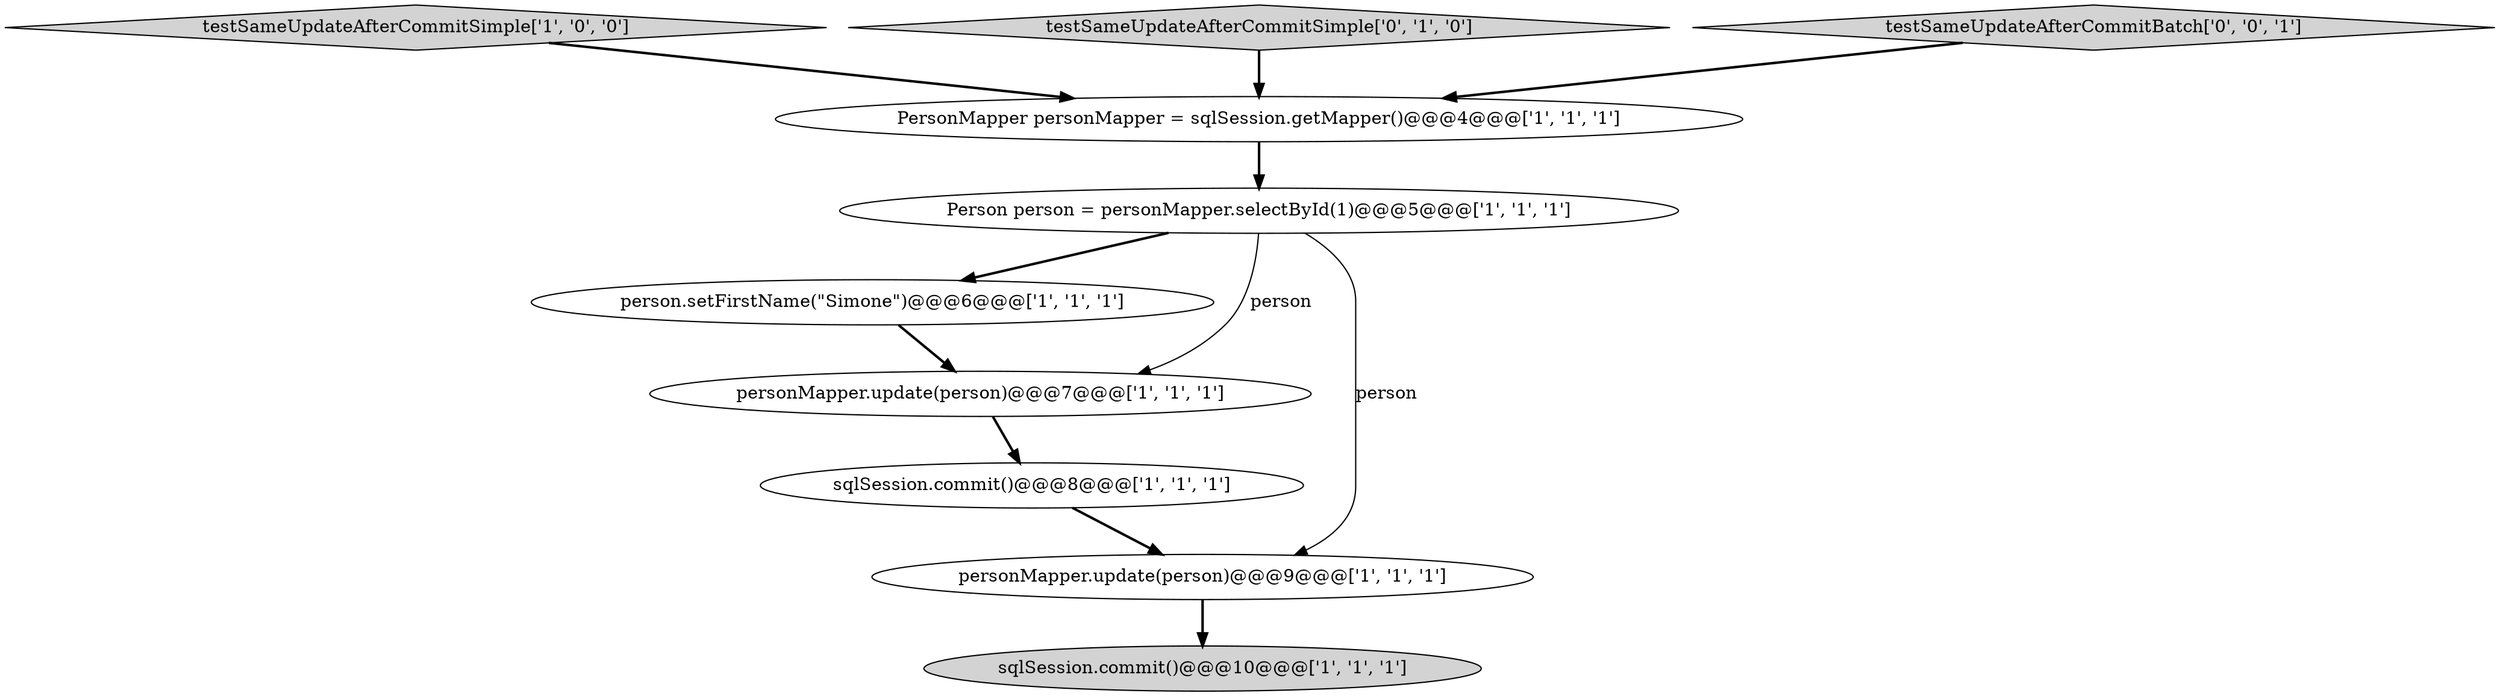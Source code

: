 digraph {
7 [style = filled, label = "Person person = personMapper.selectById(1)@@@5@@@['1', '1', '1']", fillcolor = white, shape = ellipse image = "AAA0AAABBB1BBB"];
4 [style = filled, label = "sqlSession.commit()@@@8@@@['1', '1', '1']", fillcolor = white, shape = ellipse image = "AAA0AAABBB1BBB"];
6 [style = filled, label = "testSameUpdateAfterCommitSimple['1', '0', '0']", fillcolor = lightgray, shape = diamond image = "AAA0AAABBB1BBB"];
1 [style = filled, label = "person.setFirstName(\"Simone\")@@@6@@@['1', '1', '1']", fillcolor = white, shape = ellipse image = "AAA0AAABBB1BBB"];
8 [style = filled, label = "testSameUpdateAfterCommitSimple['0', '1', '0']", fillcolor = lightgray, shape = diamond image = "AAA0AAABBB2BBB"];
5 [style = filled, label = "sqlSession.commit()@@@10@@@['1', '1', '1']", fillcolor = lightgray, shape = ellipse image = "AAA0AAABBB1BBB"];
2 [style = filled, label = "PersonMapper personMapper = sqlSession.getMapper()@@@4@@@['1', '1', '1']", fillcolor = white, shape = ellipse image = "AAA0AAABBB1BBB"];
9 [style = filled, label = "testSameUpdateAfterCommitBatch['0', '0', '1']", fillcolor = lightgray, shape = diamond image = "AAA0AAABBB3BBB"];
3 [style = filled, label = "personMapper.update(person)@@@7@@@['1', '1', '1']", fillcolor = white, shape = ellipse image = "AAA0AAABBB1BBB"];
0 [style = filled, label = "personMapper.update(person)@@@9@@@['1', '1', '1']", fillcolor = white, shape = ellipse image = "AAA0AAABBB1BBB"];
1->3 [style = bold, label=""];
7->3 [style = solid, label="person"];
7->1 [style = bold, label=""];
2->7 [style = bold, label=""];
8->2 [style = bold, label=""];
9->2 [style = bold, label=""];
3->4 [style = bold, label=""];
7->0 [style = solid, label="person"];
4->0 [style = bold, label=""];
0->5 [style = bold, label=""];
6->2 [style = bold, label=""];
}
